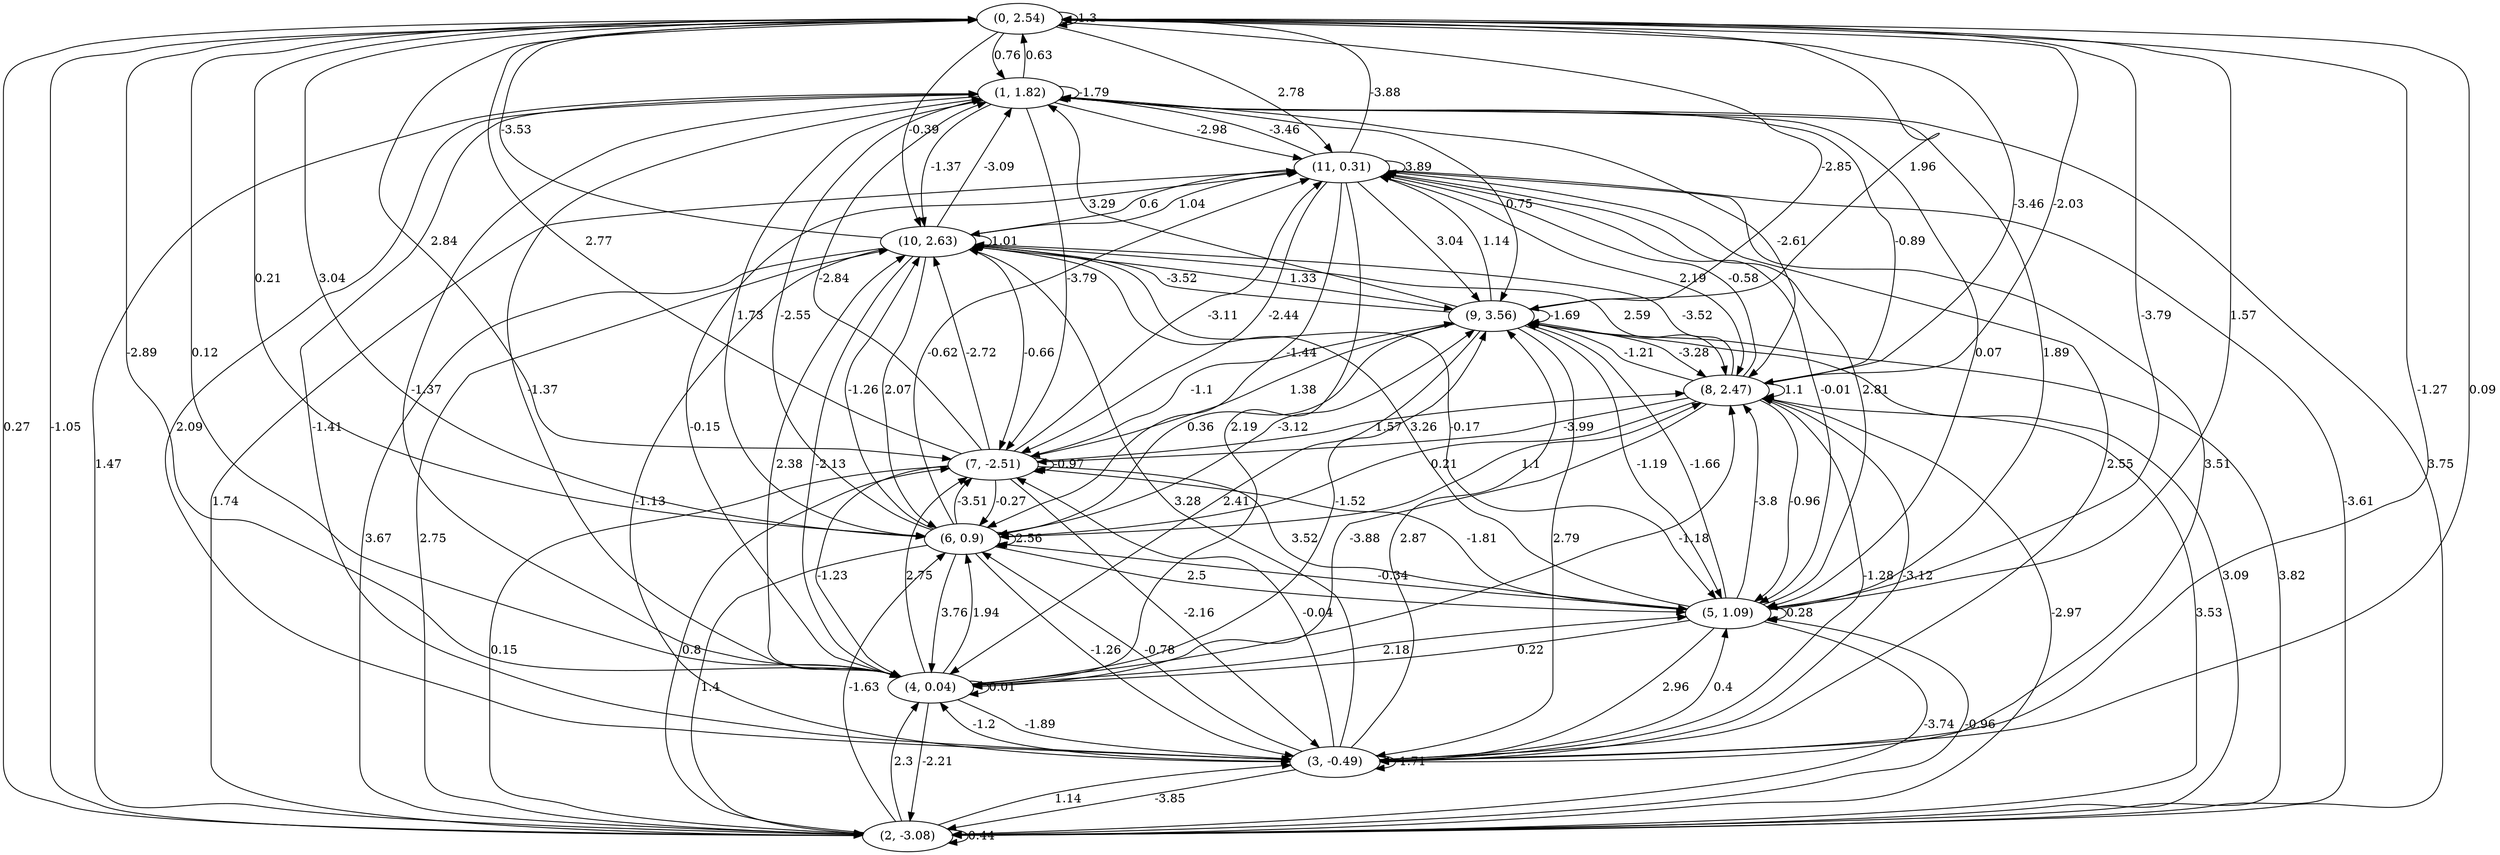 digraph {
    0 [ label = "(0, 2.54)" ]
    1 [ label = "(1, 1.82)" ]
    2 [ label = "(2, -3.08)" ]
    3 [ label = "(3, -0.49)" ]
    4 [ label = "(4, 0.04)" ]
    5 [ label = "(5, 1.09)" ]
    6 [ label = "(6, 0.9)" ]
    7 [ label = "(7, -2.51)" ]
    8 [ label = "(8, 2.47)" ]
    9 [ label = "(9, 3.56)" ]
    10 [ label = "(10, 2.63)" ]
    11 [ label = "(11, 0.31)" ]
    0 -> 0 [ label = "1.3" ]
    1 -> 1 [ label = "-1.79" ]
    2 -> 2 [ label = "0.44" ]
    3 -> 3 [ label = "-1.71" ]
    4 -> 4 [ label = "0.01" ]
    5 -> 5 [ label = "0.28" ]
    6 -> 6 [ label = "2.56" ]
    7 -> 7 [ label = "-0.97" ]
    8 -> 8 [ label = "1.1" ]
    9 -> 9 [ label = "-1.69" ]
    10 -> 10 [ label = "1.01" ]
    11 -> 11 [ label = "3.89" ]
    1 -> 0 [ label = "0.63" ]
    2 -> 0 [ label = "-1.05" ]
    3 -> 0 [ label = "0.09" ]
    4 -> 0 [ label = "0.12" ]
    5 -> 0 [ label = "1.57" ]
    6 -> 0 [ label = "3.04" ]
    7 -> 0 [ label = "2.77" ]
    8 -> 0 [ label = "-2.03" ]
    9 -> 0 [ label = "1.96" ]
    10 -> 0 [ label = "-3.53" ]
    11 -> 0 [ label = "-3.88" ]
    0 -> 1 [ label = "0.76" ]
    2 -> 1 [ label = "1.47" ]
    3 -> 1 [ label = "-1.41" ]
    4 -> 1 [ label = "-1.37" ]
    5 -> 1 [ label = "1.89" ]
    6 -> 1 [ label = "-2.55" ]
    7 -> 1 [ label = "-2.84" ]
    8 -> 1 [ label = "-0.89" ]
    9 -> 1 [ label = "3.29" ]
    10 -> 1 [ label = "-3.09" ]
    11 -> 1 [ label = "-3.46" ]
    0 -> 2 [ label = "0.27" ]
    1 -> 2 [ label = "3.75" ]
    3 -> 2 [ label = "-3.85" ]
    4 -> 2 [ label = "-2.21" ]
    5 -> 2 [ label = "-3.74" ]
    6 -> 2 [ label = "1.4" ]
    7 -> 2 [ label = "0.15" ]
    8 -> 2 [ label = "-2.97" ]
    9 -> 2 [ label = "3.09" ]
    10 -> 2 [ label = "3.67" ]
    11 -> 2 [ label = "-3.61" ]
    0 -> 3 [ label = "-1.27" ]
    1 -> 3 [ label = "2.09" ]
    2 -> 3 [ label = "1.14" ]
    4 -> 3 [ label = "-1.89" ]
    5 -> 3 [ label = "2.96" ]
    6 -> 3 [ label = "-1.26" ]
    7 -> 3 [ label = "-2.16" ]
    8 -> 3 [ label = "-1.28" ]
    9 -> 3 [ label = "2.79" ]
    10 -> 3 [ label = "-1.13" ]
    11 -> 3 [ label = "3.51" ]
    0 -> 4 [ label = "-2.89" ]
    1 -> 4 [ label = "-1.37" ]
    2 -> 4 [ label = "2.3" ]
    3 -> 4 [ label = "-1.2" ]
    5 -> 4 [ label = "0.22" ]
    6 -> 4 [ label = "3.76" ]
    7 -> 4 [ label = "-1.23" ]
    8 -> 4 [ label = "-3.88" ]
    9 -> 4 [ label = "2.41" ]
    10 -> 4 [ label = "-2.13" ]
    11 -> 4 [ label = "2.19" ]
    0 -> 5 [ label = "-3.79" ]
    1 -> 5 [ label = "0.07" ]
    2 -> 5 [ label = "-0.96" ]
    3 -> 5 [ label = "0.4" ]
    4 -> 5 [ label = "2.18" ]
    6 -> 5 [ label = "2.5" ]
    7 -> 5 [ label = "3.52" ]
    8 -> 5 [ label = "-0.96" ]
    9 -> 5 [ label = "-1.19" ]
    10 -> 5 [ label = "-0.17" ]
    11 -> 5 [ label = "-0.01" ]
    0 -> 6 [ label = "0.21" ]
    1 -> 6 [ label = "1.73" ]
    2 -> 6 [ label = "-1.63" ]
    3 -> 6 [ label = "-0.78" ]
    4 -> 6 [ label = "1.94" ]
    5 -> 6 [ label = "-0.34" ]
    7 -> 6 [ label = "-0.27" ]
    8 -> 6 [ label = "0.21" ]
    9 -> 6 [ label = "0.36" ]
    10 -> 6 [ label = "2.07" ]
    11 -> 6 [ label = "-1.44" ]
    0 -> 7 [ label = "2.84" ]
    1 -> 7 [ label = "-3.79" ]
    2 -> 7 [ label = "0.8" ]
    3 -> 7 [ label = "-0.04" ]
    4 -> 7 [ label = "2.75" ]
    5 -> 7 [ label = "-1.81" ]
    6 -> 7 [ label = "-3.51" ]
    8 -> 7 [ label = "-3.99" ]
    9 -> 7 [ label = "1.38" ]
    10 -> 7 [ label = "-0.66" ]
    11 -> 7 [ label = "-2.44" ]
    0 -> 8 [ label = "-3.46" ]
    1 -> 8 [ label = "-2.61" ]
    2 -> 8 [ label = "3.53" ]
    3 -> 8 [ label = "-3.12" ]
    4 -> 8 [ label = "-1.18" ]
    5 -> 8 [ label = "-3.8" ]
    6 -> 8 [ label = "1.1" ]
    7 -> 8 [ label = "1.57" ]
    9 -> 8 [ label = "-3.28" ]
    10 -> 8 [ label = "2.59" ]
    11 -> 8 [ label = "2.19" ]
    0 -> 9 [ label = "-2.85" ]
    1 -> 9 [ label = "0.75" ]
    2 -> 9 [ label = "3.82" ]
    3 -> 9 [ label = "2.87" ]
    4 -> 9 [ label = "-1.52" ]
    5 -> 9 [ label = "-1.66" ]
    6 -> 9 [ label = "-3.12" ]
    7 -> 9 [ label = "-1.1" ]
    8 -> 9 [ label = "-1.21" ]
    10 -> 9 [ label = "1.33" ]
    11 -> 9 [ label = "3.04" ]
    0 -> 10 [ label = "-0.39" ]
    1 -> 10 [ label = "-1.37" ]
    2 -> 10 [ label = "2.75" ]
    3 -> 10 [ label = "3.28" ]
    4 -> 10 [ label = "2.38" ]
    5 -> 10 [ label = "3.26" ]
    6 -> 10 [ label = "-1.26" ]
    7 -> 10 [ label = "-2.72" ]
    8 -> 10 [ label = "-3.52" ]
    9 -> 10 [ label = "-3.52" ]
    11 -> 10 [ label = "0.6" ]
    0 -> 11 [ label = "2.78" ]
    1 -> 11 [ label = "-2.98" ]
    2 -> 11 [ label = "1.74" ]
    3 -> 11 [ label = "2.55" ]
    4 -> 11 [ label = "-0.15" ]
    5 -> 11 [ label = "2.81" ]
    6 -> 11 [ label = "-0.62" ]
    7 -> 11 [ label = "-3.11" ]
    8 -> 11 [ label = "-0.58" ]
    9 -> 11 [ label = "1.14" ]
    10 -> 11 [ label = "1.04" ]
}

